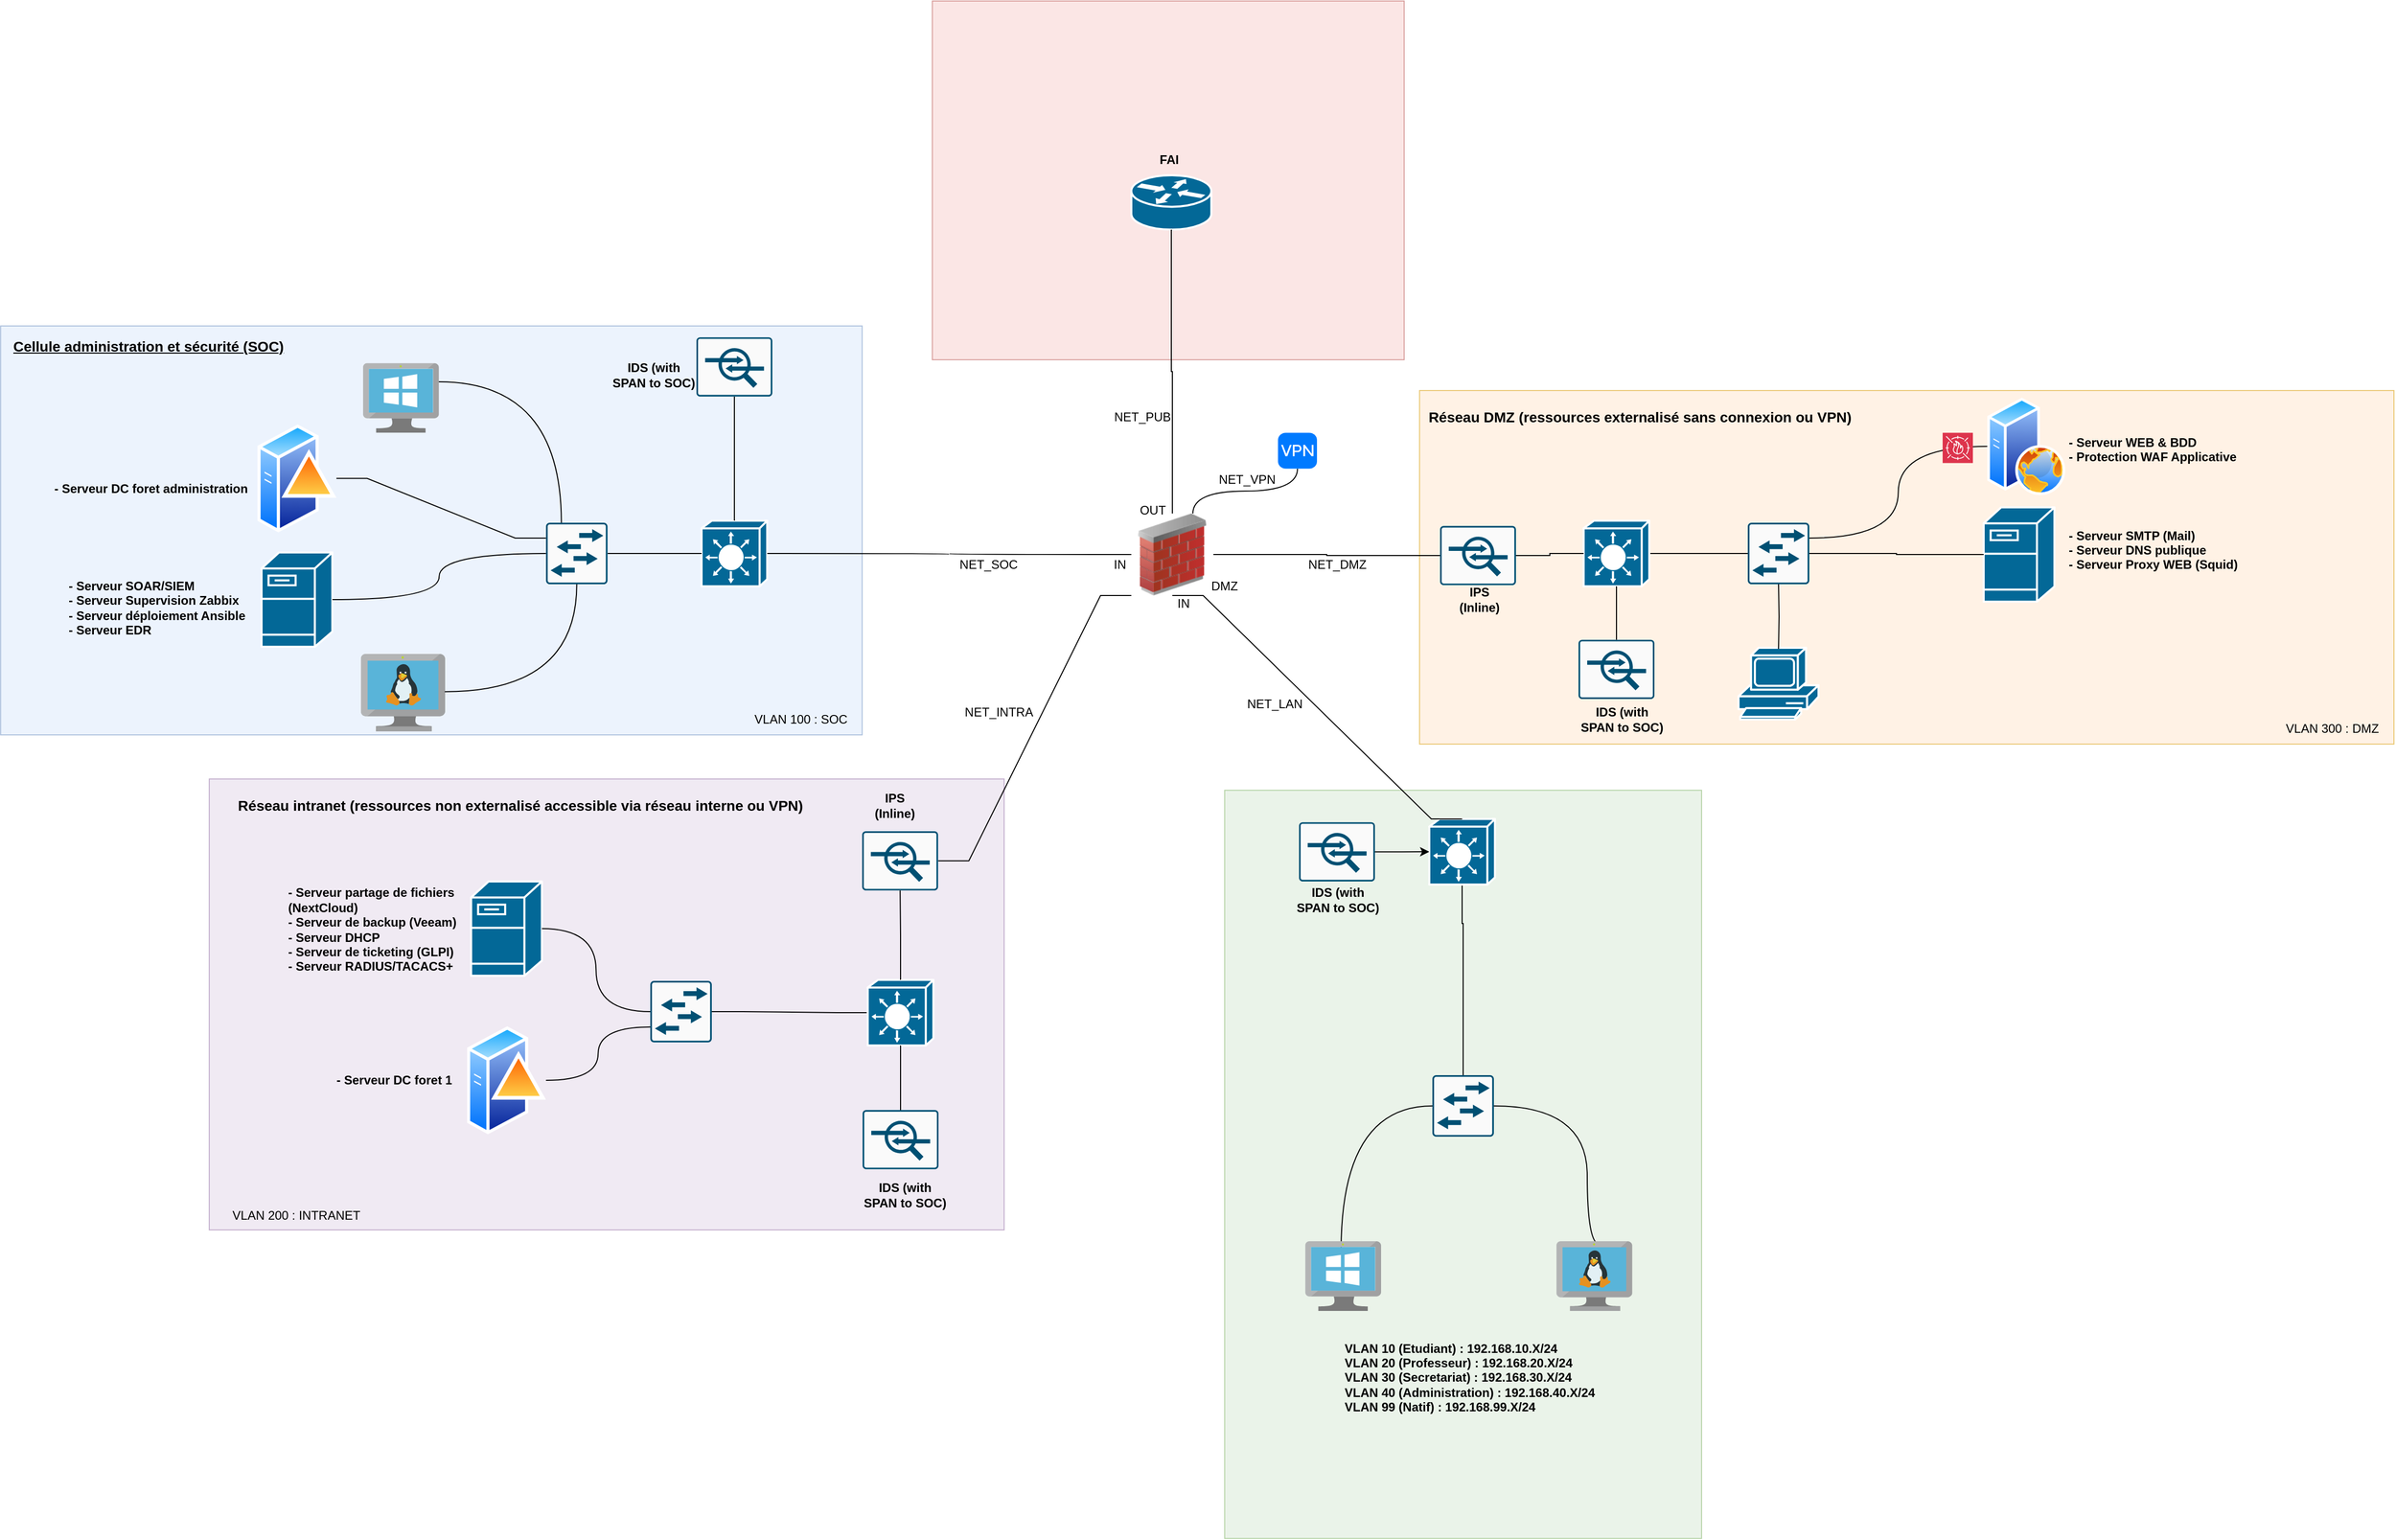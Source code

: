 <mxfile version="24.8.6">
  <diagram name="Page-1" id="c37626ed-c26b-45fb-9056-f9ebc6bb27b6">
    <mxGraphModel dx="3200" dy="1976" grid="1" gridSize="10" guides="1" tooltips="1" connect="1" arrows="1" fold="1" page="1" pageScale="1" pageWidth="1100" pageHeight="850" background="none" math="0" shadow="0">
      <root>
        <mxCell id="0" />
        <mxCell id="1" parent="0" />
        <mxCell id="hdRA8nDZ9_Qkd0nhe9Jf-36" value="" style="whiteSpace=wrap;html=1;fillColor=#e1d5e7;strokeColor=#9673a6;opacity=50;" vertex="1" parent="1">
          <mxGeometry x="-400" y="459" width="775" height="440" as="geometry" />
        </mxCell>
        <mxCell id="sgeaB0DVFmvgLcvJb8wv-47" value="" style="whiteSpace=wrap;html=1;fillColor=#dae8fc;strokeColor=#6c8ebf;opacity=50;" parent="1" vertex="1">
          <mxGeometry x="-603.41" y="16.99" width="840" height="399.01" as="geometry" />
        </mxCell>
        <mxCell id="sgeaB0DVFmvgLcvJb8wv-50" value="" style="whiteSpace=wrap;html=1;fillColor=#f8cecc;strokeColor=#b85450;opacity=50;" parent="1" vertex="1">
          <mxGeometry x="305" y="-300" width="460" height="350" as="geometry" />
        </mxCell>
        <mxCell id="sgeaB0DVFmvgLcvJb8wv-49" value="" style="whiteSpace=wrap;html=1;fillColor=#d5e8d4;strokeColor=#82b366;opacity=50;" parent="1" vertex="1">
          <mxGeometry x="590" y="470" width="465" height="730" as="geometry" />
        </mxCell>
        <mxCell id="sgeaB0DVFmvgLcvJb8wv-46" value="" style="whiteSpace=wrap;html=1;fillColor=#ffe6cc;strokeColor=#d79b00;opacity=50;" parent="1" vertex="1">
          <mxGeometry x="780" y="80" width="950" height="345" as="geometry" />
        </mxCell>
        <mxCell id="sgeaB0DVFmvgLcvJb8wv-2" value="" style="shape=mxgraph.cisco.servers.fileserver;sketch=0;html=1;pointerEvents=1;dashed=0;fillColor=#036897;strokeColor=#ffffff;strokeWidth=2;verticalLabelPosition=bottom;verticalAlign=top;align=center;outlineConnect=0;" parent="1" vertex="1">
          <mxGeometry x="1330" y="194" width="69" height="92" as="geometry" />
        </mxCell>
        <mxCell id="sgeaB0DVFmvgLcvJb8wv-79" style="edgeStyle=orthogonalEdgeStyle;rounded=0;orthogonalLoop=1;jettySize=auto;html=1;exitX=0.75;exitY=0;exitDx=0;exitDy=0;curved=1;endArrow=none;endFill=0;" parent="1" source="sgeaB0DVFmvgLcvJb8wv-5" target="sgeaB0DVFmvgLcvJb8wv-73" edge="1">
          <mxGeometry relative="1" as="geometry" />
        </mxCell>
        <mxCell id="sgeaB0DVFmvgLcvJb8wv-5" value="" style="image;html=1;image=img/lib/clip_art/networking/Firewall_02_128x128.png" parent="1" vertex="1">
          <mxGeometry x="499" y="200" width="80" height="80" as="geometry" />
        </mxCell>
        <mxCell id="sgeaB0DVFmvgLcvJb8wv-10" value="" style="shape=mxgraph.cisco.routers.router;sketch=0;html=1;pointerEvents=1;dashed=0;fillColor=#036897;strokeColor=#ffffff;strokeWidth=2;verticalLabelPosition=bottom;verticalAlign=top;align=center;outlineConnect=0;" parent="1" vertex="1">
          <mxGeometry x="499" y="-130" width="78" height="53" as="geometry" />
        </mxCell>
        <mxCell id="sgeaB0DVFmvgLcvJb8wv-35" style="edgeStyle=orthogonalEdgeStyle;rounded=0;orthogonalLoop=1;jettySize=auto;html=1;exitX=0.5;exitY=1;exitDx=0;exitDy=0;exitPerimeter=0;endArrow=none;endFill=0;entryX=0.5;entryY=0;entryDx=0;entryDy=0;entryPerimeter=0;" parent="1" source="sgeaB0DVFmvgLcvJb8wv-13" target="sgeaB0DVFmvgLcvJb8wv-42" edge="1">
          <mxGeometry relative="1" as="geometry">
            <mxPoint x="822.39" y="638.752" as="targetPoint" />
            <Array as="points">
              <mxPoint x="821.5" y="600" />
              <mxPoint x="822.5" y="600" />
              <mxPoint x="822.5" y="748" />
            </Array>
          </mxGeometry>
        </mxCell>
        <mxCell id="sgeaB0DVFmvgLcvJb8wv-13" value="" style="shape=mxgraph.cisco.switches.layer_3_switch;sketch=0;html=1;pointerEvents=1;dashed=0;fillColor=#036897;strokeColor=#ffffff;strokeWidth=2;verticalLabelPosition=bottom;verticalAlign=top;align=center;outlineConnect=0;" parent="1" vertex="1">
          <mxGeometry x="789.5" y="498" width="64" height="64" as="geometry" />
        </mxCell>
        <mxCell id="sgeaB0DVFmvgLcvJb8wv-29" style="edgeStyle=orthogonalEdgeStyle;rounded=0;orthogonalLoop=1;jettySize=auto;html=1;exitX=1;exitY=0.5;exitDx=0;exitDy=0;exitPerimeter=0;endArrow=none;endFill=0;entryX=0;entryY=0.5;entryDx=0;entryDy=0;entryPerimeter=0;" parent="1" source="sgeaB0DVFmvgLcvJb8wv-15" target="sgeaB0DVFmvgLcvJb8wv-44" edge="1">
          <mxGeometry relative="1" as="geometry">
            <mxPoint x="1044.0" y="239.005" as="sourcePoint" />
            <mxPoint x="1080" y="240" as="targetPoint" />
          </mxGeometry>
        </mxCell>
        <mxCell id="sgeaB0DVFmvgLcvJb8wv-15" value="" style="shape=mxgraph.cisco.switches.layer_3_switch;sketch=0;html=1;pointerEvents=1;dashed=0;fillColor=#036897;strokeColor=#ffffff;strokeWidth=2;verticalLabelPosition=bottom;verticalAlign=top;align=center;outlineConnect=0;" parent="1" vertex="1">
          <mxGeometry x="940" y="207" width="64" height="64" as="geometry" />
        </mxCell>
        <mxCell id="sgeaB0DVFmvgLcvJb8wv-16" value="" style="shape=mxgraph.cisco.switches.layer_3_switch;sketch=0;html=1;pointerEvents=1;dashed=0;fillColor=#036897;strokeColor=#ffffff;strokeWidth=2;verticalLabelPosition=bottom;verticalAlign=top;align=center;outlineConnect=0;" parent="1" vertex="1">
          <mxGeometry x="80" y="207" width="64" height="64" as="geometry" />
        </mxCell>
        <mxCell id="sgeaB0DVFmvgLcvJb8wv-28" style="edgeStyle=orthogonalEdgeStyle;rounded=0;orthogonalLoop=1;jettySize=auto;html=1;exitX=0;exitY=0.5;exitDx=0;exitDy=0;entryX=1;entryY=0.5;entryDx=0;entryDy=0;entryPerimeter=0;endArrow=none;endFill=0;curved=1;" parent="1" source="sgeaB0DVFmvgLcvJb8wv-5" target="sgeaB0DVFmvgLcvJb8wv-16" edge="1">
          <mxGeometry relative="1" as="geometry" />
        </mxCell>
        <mxCell id="sgeaB0DVFmvgLcvJb8wv-30" style="edgeStyle=orthogonalEdgeStyle;rounded=0;orthogonalLoop=1;jettySize=auto;html=1;exitX=1;exitY=0.25;exitDx=0;exitDy=0;exitPerimeter=0;entryX=0;entryY=0.5;entryDx=0;entryDy=0;curved=1;endArrow=none;endFill=0;" parent="1" source="sgeaB0DVFmvgLcvJb8wv-44" target="sgeaB0DVFmvgLcvJb8wv-84" edge="1">
          <mxGeometry relative="1" as="geometry">
            <mxPoint x="1181" y="215" as="sourcePoint" />
            <mxPoint x="1330" y="136" as="targetPoint" />
          </mxGeometry>
        </mxCell>
        <mxCell id="sgeaB0DVFmvgLcvJb8wv-31" style="edgeStyle=orthogonalEdgeStyle;rounded=0;orthogonalLoop=1;jettySize=auto;html=1;exitX=1;exitY=0.5;exitDx=0;exitDy=0;exitPerimeter=0;entryX=0;entryY=0.5;entryDx=0;entryDy=0;entryPerimeter=0;endArrow=none;endFill=0;" parent="1" source="sgeaB0DVFmvgLcvJb8wv-44" target="sgeaB0DVFmvgLcvJb8wv-2" edge="1">
          <mxGeometry relative="1" as="geometry">
            <mxPoint x="1178.98" y="240" as="sourcePoint" />
          </mxGeometry>
        </mxCell>
        <mxCell id="sgeaB0DVFmvgLcvJb8wv-34" style="edgeStyle=entityRelationEdgeStyle;rounded=0;orthogonalLoop=1;jettySize=auto;html=1;exitX=0.5;exitY=1;exitDx=0;exitDy=0;entryX=0.5;entryY=0;entryDx=0;entryDy=0;entryPerimeter=0;endArrow=none;endFill=0;" parent="1" source="sgeaB0DVFmvgLcvJb8wv-5" target="sgeaB0DVFmvgLcvJb8wv-13" edge="1">
          <mxGeometry relative="1" as="geometry" />
        </mxCell>
        <mxCell id="sgeaB0DVFmvgLcvJb8wv-36" style="edgeStyle=orthogonalEdgeStyle;rounded=0;orthogonalLoop=1;jettySize=auto;html=1;exitX=0;exitY=0.5;exitDx=0;exitDy=0;exitPerimeter=0;curved=1;endArrow=none;endFill=0;" parent="1" source="sgeaB0DVFmvgLcvJb8wv-42" edge="1">
          <mxGeometry relative="1" as="geometry">
            <mxPoint x="772" y="773" as="sourcePoint" />
            <mxPoint x="703.5" y="918" as="targetPoint" />
          </mxGeometry>
        </mxCell>
        <mxCell id="sgeaB0DVFmvgLcvJb8wv-38" style="edgeStyle=orthogonalEdgeStyle;rounded=0;orthogonalLoop=1;jettySize=auto;html=1;entryX=1;entryY=0.5;entryDx=0;entryDy=0;entryPerimeter=0;curved=1;endArrow=none;endFill=0;exitX=0.57;exitY=0.045;exitDx=0;exitDy=0;exitPerimeter=0;" parent="1" source="sgeaB0DVFmvgLcvJb8wv-71" target="sgeaB0DVFmvgLcvJb8wv-42" edge="1">
          <mxGeometry relative="1" as="geometry">
            <mxPoint x="933.5" y="908" as="sourcePoint" />
            <mxPoint x="870.98" y="773" as="targetPoint" />
            <Array as="points">
              <mxPoint x="943.5" y="913" />
              <mxPoint x="943.5" y="778" />
            </Array>
          </mxGeometry>
        </mxCell>
        <mxCell id="sgeaB0DVFmvgLcvJb8wv-42" value="" style="sketch=0;points=[[0.015,0.015,0],[0.985,0.015,0],[0.985,0.985,0],[0.015,0.985,0],[0.25,0,0],[0.5,0,0],[0.75,0,0],[1,0.25,0],[1,0.5,0],[1,0.75,0],[0.75,1,0],[0.5,1,0],[0.25,1,0],[0,0.75,0],[0,0.5,0],[0,0.25,0]];verticalLabelPosition=bottom;html=1;verticalAlign=top;aspect=fixed;align=center;pointerEvents=1;shape=mxgraph.cisco19.rect;prIcon=l2_switch;fillColor=#FAFAFA;strokeColor=#005073;" parent="1" vertex="1">
          <mxGeometry x="792.5" y="748" width="60" height="60" as="geometry" />
        </mxCell>
        <mxCell id="sgeaB0DVFmvgLcvJb8wv-44" value="" style="sketch=0;points=[[0.015,0.015,0],[0.985,0.015,0],[0.985,0.985,0],[0.015,0.985,0],[0.25,0,0],[0.5,0,0],[0.75,0,0],[1,0.25,0],[1,0.5,0],[1,0.75,0],[0.75,1,0],[0.5,1,0],[0.25,1,0],[0,0.75,0],[0,0.5,0],[0,0.25,0]];verticalLabelPosition=bottom;html=1;verticalAlign=top;aspect=fixed;align=center;pointerEvents=1;shape=mxgraph.cisco19.rect;prIcon=l2_switch;fillColor=#FAFAFA;strokeColor=#005073;" parent="1" vertex="1">
          <mxGeometry x="1100" y="209" width="60" height="60" as="geometry" />
        </mxCell>
        <mxCell id="sgeaB0DVFmvgLcvJb8wv-51" value="" style="shape=mxgraph.cisco.computers_and_peripherals.pc;sketch=0;html=1;pointerEvents=1;dashed=0;fillColor=#036897;strokeColor=#ffffff;strokeWidth=2;verticalLabelPosition=bottom;verticalAlign=top;align=center;outlineConnect=0;" parent="1" vertex="1">
          <mxGeometry x="1091" y="331" width="78" height="70" as="geometry" />
        </mxCell>
        <mxCell id="sgeaB0DVFmvgLcvJb8wv-53" style="edgeStyle=orthogonalEdgeStyle;rounded=0;orthogonalLoop=1;jettySize=auto;html=1;exitX=0.5;exitY=0;exitDx=0;exitDy=0;exitPerimeter=0;entryX=0.5;entryY=1;entryDx=0;entryDy=0;entryPerimeter=0;endArrow=none;endFill=0;" parent="1" target="sgeaB0DVFmvgLcvJb8wv-44" edge="1">
          <mxGeometry relative="1" as="geometry">
            <mxPoint x="1130.0" y="332" as="sourcePoint" />
          </mxGeometry>
        </mxCell>
        <mxCell id="sgeaB0DVFmvgLcvJb8wv-54" value="DMZ" style="text;strokeColor=none;align=center;fillColor=none;html=1;verticalAlign=middle;whiteSpace=wrap;rounded=0;" parent="1" vertex="1">
          <mxGeometry x="560" y="256" width="60" height="30" as="geometry" />
        </mxCell>
        <mxCell id="sgeaB0DVFmvgLcvJb8wv-57" value="IN" style="text;strokeColor=none;align=center;fillColor=none;html=1;verticalAlign=middle;whiteSpace=wrap;rounded=0;" parent="1" vertex="1">
          <mxGeometry x="520" y="273" width="60" height="30" as="geometry" />
        </mxCell>
        <mxCell id="sgeaB0DVFmvgLcvJb8wv-58" value="IN" style="text;strokeColor=none;align=center;fillColor=none;html=1;verticalAlign=middle;whiteSpace=wrap;rounded=0;" parent="1" vertex="1">
          <mxGeometry x="458" y="235" width="60" height="30" as="geometry" />
        </mxCell>
        <mxCell id="sgeaB0DVFmvgLcvJb8wv-59" value="OUT" style="text;strokeColor=none;align=center;fillColor=none;html=1;verticalAlign=middle;whiteSpace=wrap;rounded=0;" parent="1" vertex="1">
          <mxGeometry x="490" y="182" width="60" height="30" as="geometry" />
        </mxCell>
        <mxCell id="sgeaB0DVFmvgLcvJb8wv-61" value="&lt;p style=&quot;margin: 0px;&quot;&gt;&lt;b&gt;- Serveur SMTP (Mail)&lt;/b&gt;&lt;/p&gt;&lt;p style=&quot;margin: 0px;&quot;&gt;&lt;b&gt;- Serveur DNS publique&lt;br&gt;&lt;/b&gt;&lt;/p&gt;&lt;p style=&quot;margin: 0px;&quot;&gt;&lt;b&gt;- Serveur Proxy WEB (&lt;/b&gt;&lt;span style=&quot;background-color: initial;&quot;&gt;&lt;b&gt;Squid)&lt;/b&gt;&lt;/span&gt;&lt;/p&gt;&lt;b&gt;&lt;br&gt;&lt;/b&gt;&lt;p style=&quot;margin: 0px;&quot;&gt;&lt;br&gt;&lt;/p&gt;" style="text;strokeColor=none;align=left;fillColor=none;html=1;verticalAlign=middle;whiteSpace=wrap;rounded=0;" parent="1" vertex="1">
          <mxGeometry x="1410.5" y="208.38" width="230" height="83.25" as="geometry" />
        </mxCell>
        <mxCell id="sgeaB0DVFmvgLcvJb8wv-62" value="&lt;b&gt;VLAN 10 (Etudiant) : 192.168.10.X/24&lt;/b&gt;&lt;div&gt;&lt;b&gt;VLAN 20 (Professeur)&amp;nbsp;&lt;/b&gt;&lt;b style=&quot;background-color: initial;&quot;&gt;: 192.168.20.X/24&lt;/b&gt;&lt;/div&gt;&lt;div&gt;&lt;b&gt;VLAN 30 (Secretariat)&amp;nbsp;&lt;/b&gt;&lt;b style=&quot;background-color: initial;&quot;&gt;: 192.168.30.X/24&lt;/b&gt;&lt;/div&gt;&lt;div&gt;&lt;b&gt;VLAN 40 (Administration)&amp;nbsp;&lt;/b&gt;&lt;b style=&quot;background-color: initial;&quot;&gt;: 192.168.40.X/24&lt;/b&gt;&lt;/div&gt;&lt;div&gt;&lt;b&gt;VLAN 99 (Natif)&amp;nbsp;&lt;/b&gt;&lt;b style=&quot;background-color: initial;&quot;&gt;: 192.168.99.X/24&lt;/b&gt;&lt;/div&gt;" style="text;strokeColor=none;align=left;fillColor=none;html=1;verticalAlign=middle;whiteSpace=wrap;rounded=0;" parent="1" vertex="1">
          <mxGeometry x="704.5" y="998" width="260" height="90" as="geometry" />
        </mxCell>
        <mxCell id="sgeaB0DVFmvgLcvJb8wv-66" value="&lt;div style=&quot;font-size: 14px;&quot;&gt;Cellule administration et sécurité (SOC)&lt;br style=&quot;font-size: 14px;&quot;&gt;&lt;/div&gt;&lt;div style=&quot;font-size: 14px;&quot;&gt;&lt;br style=&quot;font-size: 14px;&quot;&gt;&lt;/div&gt;" style="text;strokeColor=none;align=left;fillColor=none;html=1;verticalAlign=middle;whiteSpace=wrap;rounded=0;fontStyle=5;fontSize=14;" parent="1" vertex="1">
          <mxGeometry x="-593" width="283" height="90" as="geometry" />
        </mxCell>
        <mxCell id="sgeaB0DVFmvgLcvJb8wv-69" value="" style="image;sketch=0;aspect=fixed;html=1;points=[];align=center;fontSize=12;image=img/lib/mscae/VirtualMachineWindows.svg;" parent="1" vertex="1">
          <mxGeometry x="668.59" y="910" width="73.91" height="68" as="geometry" />
        </mxCell>
        <mxCell id="sgeaB0DVFmvgLcvJb8wv-71" value="" style="image;sketch=0;aspect=fixed;html=1;points=[];align=center;fontSize=12;image=img/lib/mscae/VM_Linux.svg;" parent="1" vertex="1">
          <mxGeometry x="913.5" y="910" width="73.91" height="68" as="geometry" />
        </mxCell>
        <mxCell id="sgeaB0DVFmvgLcvJb8wv-73" value="" style="html=1;strokeWidth=1;shadow=0;dashed=0;shape=mxgraph.ios7.misc.vpn;fillColor=#007AFF;strokeColor=none;buttonText=;strokeColor2=#222222;fontColor=#222222;fontSize=8;verticalLabelPosition=bottom;verticalAlign=top;align=center;sketch=0;" parent="1" vertex="1">
          <mxGeometry x="642" y="121.25" width="38" height="35" as="geometry" />
        </mxCell>
        <mxCell id="sgeaB0DVFmvgLcvJb8wv-75" value="" style="sketch=0;points=[[0.015,0.015,0],[0.985,0.015,0],[0.985,0.985,0],[0.015,0.985,0],[0.25,0,0],[0.5,0,0],[0.75,0,0],[1,0.25,0],[1,0.5,0],[1,0.75,0],[0.75,1,0],[0.5,1,0],[0.25,1,0],[0,0.75,0],[0,0.5,0],[0,0.25,0]];verticalLabelPosition=bottom;html=1;verticalAlign=top;aspect=fixed;align=center;pointerEvents=1;shape=mxgraph.cisco19.rect;prIcon=ips_ids;fillColor=#FAFAFA;strokeColor=#005073;" parent="1" vertex="1">
          <mxGeometry x="662.5" y="501.19" width="74" height="57.81" as="geometry" />
        </mxCell>
        <mxCell id="sgeaB0DVFmvgLcvJb8wv-78" value="IDS (with SPAN to SOC)" style="text;strokeColor=none;align=center;fillColor=none;html=1;verticalAlign=middle;whiteSpace=wrap;rounded=0;fontStyle=1" parent="1" vertex="1">
          <mxGeometry x="658.5" y="562" width="83" height="30" as="geometry" />
        </mxCell>
        <mxCell id="sgeaB0DVFmvgLcvJb8wv-82" value="IPS (Inline)" style="text;strokeColor=none;align=center;fillColor=none;html=1;verticalAlign=middle;whiteSpace=wrap;rounded=0;fontStyle=1" parent="1" vertex="1">
          <mxGeometry x="807" y="269" width="63" height="30" as="geometry" />
        </mxCell>
        <mxCell id="sgeaB0DVFmvgLcvJb8wv-83" value="&lt;p style=&quot;margin: 0px;&quot;&gt;&lt;b style=&quot;background-color: initial;&quot;&gt;- Serveur WEB &amp;amp; &lt;/b&gt;&lt;b&gt;BDD&lt;/b&gt;&lt;/p&gt;&lt;p style=&quot;margin: 0px;&quot;&gt;&lt;b style=&quot;background-color: initial;&quot;&gt;- Protection WAF Applicative&lt;/b&gt;&lt;/p&gt;&lt;b&gt;&lt;br&gt;&lt;/b&gt;&lt;p style=&quot;margin: 0px;&quot;&gt;&lt;br&gt;&lt;/p&gt;" style="text;strokeColor=none;align=left;fillColor=none;html=1;verticalAlign=middle;whiteSpace=wrap;rounded=0;" parent="1" vertex="1">
          <mxGeometry x="1410.5" y="121.25" width="230" height="60.75" as="geometry" />
        </mxCell>
        <mxCell id="sgeaB0DVFmvgLcvJb8wv-84" value="" style="image;aspect=fixed;perimeter=ellipsePerimeter;html=1;align=center;shadow=0;dashed=0;spacingTop=3;image=img/lib/active_directory/web_server.svg;" parent="1" vertex="1">
          <mxGeometry x="1333.5" y="87" width="76" height="95" as="geometry" />
        </mxCell>
        <mxCell id="sgeaB0DVFmvgLcvJb8wv-74" value="" style="sketch=0;points=[[0,0,0],[0.25,0,0],[0.5,0,0],[0.75,0,0],[1,0,0],[0,1,0],[0.25,1,0],[0.5,1,0],[0.75,1,0],[1,1,0],[0,0.25,0],[0,0.5,0],[0,0.75,0],[1,0.25,0],[1,0.5,0],[1,0.75,0]];outlineConnect=0;fontColor=#232F3E;fillColor=#DD344C;strokeColor=#ffffff;dashed=0;verticalLabelPosition=bottom;verticalAlign=top;align=center;html=1;fontSize=12;fontStyle=0;aspect=fixed;shape=mxgraph.aws4.resourceIcon;resIcon=mxgraph.aws4.waf;" parent="1" vertex="1">
          <mxGeometry x="1290" y="121.25" width="29.5" height="29.5" as="geometry" />
        </mxCell>
        <mxCell id="sgeaB0DVFmvgLcvJb8wv-85" value="" style="sketch=0;points=[[0.015,0.015,0],[0.985,0.015,0],[0.985,0.985,0],[0.015,0.985,0],[0.25,0,0],[0.5,0,0],[0.75,0,0],[1,0.25,0],[1,0.5,0],[1,0.75,0],[0.75,1,0],[0.5,1,0],[0.25,1,0],[0,0.75,0],[0,0.5,0],[0,0.25,0]];verticalLabelPosition=bottom;html=1;verticalAlign=top;aspect=fixed;align=center;pointerEvents=1;shape=mxgraph.cisco19.rect;prIcon=ips_ids;fillColor=#FAFAFA;strokeColor=#005073;" parent="1" vertex="1">
          <mxGeometry x="800" y="212.1" width="74" height="57.81" as="geometry" />
        </mxCell>
        <mxCell id="sgeaB0DVFmvgLcvJb8wv-86" style="edgeStyle=orthogonalEdgeStyle;rounded=0;orthogonalLoop=1;jettySize=auto;html=1;exitX=1;exitY=0.5;exitDx=0;exitDy=0;entryX=0;entryY=0.5;entryDx=0;entryDy=0;entryPerimeter=0;endArrow=none;endFill=0;" parent="1" source="sgeaB0DVFmvgLcvJb8wv-5" target="sgeaB0DVFmvgLcvJb8wv-85" edge="1">
          <mxGeometry relative="1" as="geometry" />
        </mxCell>
        <mxCell id="sgeaB0DVFmvgLcvJb8wv-87" style="edgeStyle=orthogonalEdgeStyle;rounded=0;orthogonalLoop=1;jettySize=auto;html=1;exitX=1;exitY=0.5;exitDx=0;exitDy=0;exitPerimeter=0;entryX=0;entryY=0.5;entryDx=0;entryDy=0;entryPerimeter=0;endArrow=none;endFill=0;" parent="1" source="sgeaB0DVFmvgLcvJb8wv-85" target="sgeaB0DVFmvgLcvJb8wv-15" edge="1">
          <mxGeometry relative="1" as="geometry" />
        </mxCell>
        <mxCell id="sgeaB0DVFmvgLcvJb8wv-88" style="edgeStyle=orthogonalEdgeStyle;rounded=0;orthogonalLoop=1;jettySize=auto;html=1;exitX=1;exitY=0.5;exitDx=0;exitDy=0;exitPerimeter=0;entryX=0;entryY=0.5;entryDx=0;entryDy=0;entryPerimeter=0;" parent="1" source="sgeaB0DVFmvgLcvJb8wv-75" target="sgeaB0DVFmvgLcvJb8wv-13" edge="1">
          <mxGeometry relative="1" as="geometry" />
        </mxCell>
        <mxCell id="hdRA8nDZ9_Qkd0nhe9Jf-6" style="edgeStyle=orthogonalEdgeStyle;rounded=0;orthogonalLoop=1;jettySize=auto;html=1;exitX=0.5;exitY=1;exitDx=0;exitDy=0;exitPerimeter=0;curved=1;endArrow=none;endFill=0;" edge="1" parent="1" source="sgeaB0DVFmvgLcvJb8wv-89" target="sgeaB0DVFmvgLcvJb8wv-16">
          <mxGeometry relative="1" as="geometry" />
        </mxCell>
        <mxCell id="sgeaB0DVFmvgLcvJb8wv-89" value="" style="sketch=0;points=[[0.015,0.015,0],[0.985,0.015,0],[0.985,0.985,0],[0.015,0.985,0],[0.25,0,0],[0.5,0,0],[0.75,0,0],[1,0.25,0],[1,0.5,0],[1,0.75,0],[0.75,1,0],[0.5,1,0],[0.25,1,0],[0,0.75,0],[0,0.5,0],[0,0.25,0]];verticalLabelPosition=bottom;html=1;verticalAlign=top;aspect=fixed;align=center;pointerEvents=1;shape=mxgraph.cisco19.rect;prIcon=ips_ids;fillColor=#FAFAFA;strokeColor=#005073;" parent="1" vertex="1">
          <mxGeometry x="75" y="28.09" width="74" height="57.81" as="geometry" />
        </mxCell>
        <mxCell id="sgeaB0DVFmvgLcvJb8wv-90" value="IDS (with SPAN to SOC)" style="text;strokeColor=none;align=center;fillColor=none;html=1;verticalAlign=middle;whiteSpace=wrap;rounded=0;fontStyle=1" parent="1" vertex="1">
          <mxGeometry x="-8" y="50" width="83" height="30" as="geometry" />
        </mxCell>
        <mxCell id="sgeaB0DVFmvgLcvJb8wv-95" value="" style="edgeStyle=orthogonalEdgeStyle;rounded=0;orthogonalLoop=1;jettySize=auto;html=1;exitX=0.5;exitY=0;exitDx=0;exitDy=0;entryX=0.5;entryY=1;entryDx=0;entryDy=0;entryPerimeter=0;endArrow=none;endFill=0;" parent="1" source="sgeaB0DVFmvgLcvJb8wv-5" target="sgeaB0DVFmvgLcvJb8wv-10" edge="1">
          <mxGeometry relative="1" as="geometry">
            <mxPoint x="539" y="200" as="sourcePoint" />
            <mxPoint x="539.0" y="121.25" as="targetPoint" />
          </mxGeometry>
        </mxCell>
        <mxCell id="sgeaB0DVFmvgLcvJb8wv-98" value="FAI" style="text;strokeColor=none;align=center;fillColor=none;html=1;verticalAlign=middle;whiteSpace=wrap;rounded=0;fontStyle=1" parent="1" vertex="1">
          <mxGeometry x="506" y="-160" width="60" height="30" as="geometry" />
        </mxCell>
        <mxCell id="sgeaB0DVFmvgLcvJb8wv-99" value="" style="sketch=0;points=[[0.015,0.015,0],[0.985,0.015,0],[0.985,0.985,0],[0.015,0.985,0],[0.25,0,0],[0.5,0,0],[0.75,0,0],[1,0.25,0],[1,0.5,0],[1,0.75,0],[0.75,1,0],[0.5,1,0],[0.25,1,0],[0,0.75,0],[0,0.5,0],[0,0.25,0]];verticalLabelPosition=bottom;html=1;verticalAlign=top;aspect=fixed;align=center;pointerEvents=1;shape=mxgraph.cisco19.rect;prIcon=ips_ids;fillColor=#FAFAFA;strokeColor=#005073;" parent="1" vertex="1">
          <mxGeometry x="935" y="323.19" width="74" height="57.81" as="geometry" />
        </mxCell>
        <mxCell id="sgeaB0DVFmvgLcvJb8wv-100" value="IDS (with SPAN to SOC)" style="text;strokeColor=none;align=center;fillColor=none;html=1;verticalAlign=middle;whiteSpace=wrap;rounded=0;fontStyle=1" parent="1" vertex="1">
          <mxGeometry x="935.5" y="386" width="83" height="30" as="geometry" />
        </mxCell>
        <mxCell id="sgeaB0DVFmvgLcvJb8wv-101" style="edgeStyle=orthogonalEdgeStyle;rounded=0;orthogonalLoop=1;jettySize=auto;html=1;exitX=0.5;exitY=0;exitDx=0;exitDy=0;exitPerimeter=0;entryX=0.5;entryY=1;entryDx=0;entryDy=0;entryPerimeter=0;endArrow=none;endFill=0;" parent="1" source="sgeaB0DVFmvgLcvJb8wv-99" target="sgeaB0DVFmvgLcvJb8wv-15" edge="1">
          <mxGeometry relative="1" as="geometry" />
        </mxCell>
        <mxCell id="sgeaB0DVFmvgLcvJb8wv-103" value="" style="image;sketch=0;aspect=fixed;html=1;points=[];align=center;fontSize=12;image=img/lib/mscae/VM_Linux.svg;" parent="1" vertex="1">
          <mxGeometry x="-252.18" y="337.01" width="82.18" height="75.61" as="geometry" />
        </mxCell>
        <mxCell id="sgeaB0DVFmvgLcvJb8wv-105" value="" style="image;sketch=0;aspect=fixed;html=1;points=[];align=center;fontSize=12;image=img/lib/mscae/VirtualMachineWindows.svg;" parent="1" vertex="1">
          <mxGeometry x="-250.0" y="53.25" width="73.91" height="68" as="geometry" />
        </mxCell>
        <mxCell id="sgeaB0DVFmvgLcvJb8wv-106" value="NET_PUB" style="text;strokeColor=none;align=center;fillColor=none;html=1;verticalAlign=middle;whiteSpace=wrap;rounded=0;" parent="1" vertex="1">
          <mxGeometry x="480" y="91.25" width="60" height="30" as="geometry" />
        </mxCell>
        <mxCell id="sgeaB0DVFmvgLcvJb8wv-107" value="NET_VPN" style="text;strokeColor=none;align=center;fillColor=none;html=1;verticalAlign=middle;whiteSpace=wrap;rounded=0;" parent="1" vertex="1">
          <mxGeometry x="582" y="152" width="60" height="30" as="geometry" />
        </mxCell>
        <mxCell id="sgeaB0DVFmvgLcvJb8wv-108" value="NET_DMZ" style="text;strokeColor=none;align=center;fillColor=none;html=1;verticalAlign=middle;whiteSpace=wrap;rounded=0;" parent="1" vertex="1">
          <mxGeometry x="670" y="235" width="60" height="30" as="geometry" />
        </mxCell>
        <mxCell id="sgeaB0DVFmvgLcvJb8wv-109" value="NET_SOC" style="text;strokeColor=none;align=center;fillColor=none;html=1;verticalAlign=middle;whiteSpace=wrap;rounded=0;" parent="1" vertex="1">
          <mxGeometry x="330" y="235" width="60" height="30" as="geometry" />
        </mxCell>
        <mxCell id="sgeaB0DVFmvgLcvJb8wv-110" value="NET_LAN" style="text;strokeColor=none;align=center;fillColor=none;html=1;verticalAlign=middle;whiteSpace=wrap;rounded=0;" parent="1" vertex="1">
          <mxGeometry x="608.59" y="371" width="60" height="30" as="geometry" />
        </mxCell>
        <mxCell id="hdRA8nDZ9_Qkd0nhe9Jf-17" style="edgeStyle=orthogonalEdgeStyle;rounded=0;orthogonalLoop=1;jettySize=auto;html=1;exitX=1;exitY=0.5;exitDx=0;exitDy=0;exitPerimeter=0;curved=1;endArrow=none;endFill=0;" edge="1" parent="1" source="hdRA8nDZ9_Qkd0nhe9Jf-12" target="sgeaB0DVFmvgLcvJb8wv-16">
          <mxGeometry relative="1" as="geometry">
            <mxPoint x="60" y="245.5" as="targetPoint" />
          </mxGeometry>
        </mxCell>
        <mxCell id="hdRA8nDZ9_Qkd0nhe9Jf-12" value="" style="sketch=0;points=[[0.015,0.015,0],[0.985,0.015,0],[0.985,0.985,0],[0.015,0.985,0],[0.25,0,0],[0.5,0,0],[0.75,0,0],[1,0.25,0],[1,0.5,0],[1,0.75,0],[0.75,1,0],[0.5,1,0],[0.25,1,0],[0,0.75,0],[0,0.5,0],[0,0.25,0]];verticalLabelPosition=bottom;html=1;verticalAlign=top;aspect=fixed;align=center;pointerEvents=1;shape=mxgraph.cisco19.rect;prIcon=l2_switch;fillColor=#FAFAFA;strokeColor=#005073;" vertex="1" parent="1">
          <mxGeometry x="-71.68" y="209.01" width="60" height="60" as="geometry" />
        </mxCell>
        <mxCell id="hdRA8nDZ9_Qkd0nhe9Jf-13" value="" style="shape=mxgraph.cisco.servers.fileserver;sketch=0;html=1;pointerEvents=1;dashed=0;fillColor=#036897;strokeColor=#ffffff;strokeWidth=2;verticalLabelPosition=bottom;verticalAlign=top;align=center;outlineConnect=0;" vertex="1" parent="1">
          <mxGeometry x="-349" y="238" width="69" height="92" as="geometry" />
        </mxCell>
        <mxCell id="hdRA8nDZ9_Qkd0nhe9Jf-14" style="edgeStyle=orthogonalEdgeStyle;rounded=0;orthogonalLoop=1;jettySize=auto;html=1;exitX=0;exitY=0.5;exitDx=0;exitDy=0;exitPerimeter=0;entryX=1;entryY=0.5;entryDx=0;entryDy=0;entryPerimeter=0;curved=1;endArrow=none;endFill=0;" edge="1" parent="1" source="hdRA8nDZ9_Qkd0nhe9Jf-12" target="hdRA8nDZ9_Qkd0nhe9Jf-13">
          <mxGeometry relative="1" as="geometry" />
        </mxCell>
        <mxCell id="hdRA8nDZ9_Qkd0nhe9Jf-18" style="edgeStyle=entityRelationEdgeStyle;rounded=0;orthogonalLoop=1;jettySize=auto;html=1;exitX=1;exitY=0.5;exitDx=0;exitDy=0;exitPerimeter=0;entryX=0;entryY=1;entryDx=0;entryDy=0;endArrow=none;endFill=0;" edge="1" parent="1" source="hdRA8nDZ9_Qkd0nhe9Jf-25" target="sgeaB0DVFmvgLcvJb8wv-5">
          <mxGeometry relative="1" as="geometry" />
        </mxCell>
        <mxCell id="hdRA8nDZ9_Qkd0nhe9Jf-19" value="NET_INTRA" style="text;strokeColor=none;align=center;fillColor=none;html=1;verticalAlign=middle;whiteSpace=wrap;rounded=0;" vertex="1" parent="1">
          <mxGeometry x="340" y="379.01" width="60" height="30" as="geometry" />
        </mxCell>
        <mxCell id="hdRA8nDZ9_Qkd0nhe9Jf-24" value="IPS (Inline)" style="text;strokeColor=none;align=center;fillColor=none;html=1;verticalAlign=middle;whiteSpace=wrap;rounded=0;fontStyle=1" vertex="1" parent="1">
          <mxGeometry x="236.59" y="459.0" width="63" height="51" as="geometry" />
        </mxCell>
        <mxCell id="hdRA8nDZ9_Qkd0nhe9Jf-25" value="" style="sketch=0;points=[[0.015,0.015,0],[0.985,0.015,0],[0.985,0.985,0],[0.015,0.985,0],[0.25,0,0],[0.5,0,0],[0.75,0,0],[1,0.25,0],[1,0.5,0],[1,0.75,0],[0.75,1,0],[0.5,1,0],[0.25,1,0],[0,0.75,0],[0,0.5,0],[0,0.25,0]];verticalLabelPosition=bottom;html=1;verticalAlign=top;aspect=fixed;align=center;pointerEvents=1;shape=mxgraph.cisco19.rect;prIcon=ips_ids;fillColor=#FAFAFA;strokeColor=#005073;" vertex="1" parent="1">
          <mxGeometry x="236.59" y="510" width="74" height="57.81" as="geometry" />
        </mxCell>
        <mxCell id="hdRA8nDZ9_Qkd0nhe9Jf-27" style="edgeStyle=entityRelationEdgeStyle;rounded=0;orthogonalLoop=1;jettySize=auto;html=1;exitX=1;exitY=0.5;exitDx=0;exitDy=0;exitPerimeter=0;endArrow=none;endFill=0;" edge="1" parent="1" source="hdRA8nDZ9_Qkd0nhe9Jf-28" target="hdRA8nDZ9_Qkd0nhe9Jf-31">
          <mxGeometry relative="1" as="geometry" />
        </mxCell>
        <mxCell id="hdRA8nDZ9_Qkd0nhe9Jf-28" value="" style="sketch=0;points=[[0.015,0.015,0],[0.985,0.015,0],[0.985,0.985,0],[0.015,0.985,0],[0.25,0,0],[0.5,0,0],[0.75,0,0],[1,0.25,0],[1,0.5,0],[1,0.75,0],[0.75,1,0],[0.5,1,0],[0.25,1,0],[0,0.75,0],[0,0.5,0],[0,0.25,0]];verticalLabelPosition=bottom;html=1;verticalAlign=top;aspect=fixed;align=center;pointerEvents=1;shape=mxgraph.cisco19.rect;prIcon=l2_switch;fillColor=#FAFAFA;strokeColor=#005073;" vertex="1" parent="1">
          <mxGeometry x="30" y="656.0" width="60" height="60" as="geometry" />
        </mxCell>
        <mxCell id="hdRA8nDZ9_Qkd0nhe9Jf-29" value="" style="shape=mxgraph.cisco.servers.fileserver;sketch=0;html=1;pointerEvents=1;dashed=0;fillColor=#036897;strokeColor=#ffffff;strokeWidth=2;verticalLabelPosition=bottom;verticalAlign=top;align=center;outlineConnect=0;" vertex="1" parent="1">
          <mxGeometry x="-144.68" y="559.0" width="69" height="92" as="geometry" />
        </mxCell>
        <mxCell id="hdRA8nDZ9_Qkd0nhe9Jf-30" style="edgeStyle=orthogonalEdgeStyle;rounded=0;orthogonalLoop=1;jettySize=auto;html=1;exitX=0;exitY=0.5;exitDx=0;exitDy=0;exitPerimeter=0;entryX=1;entryY=0.5;entryDx=0;entryDy=0;entryPerimeter=0;curved=1;endArrow=none;endFill=0;" edge="1" parent="1" source="hdRA8nDZ9_Qkd0nhe9Jf-28" target="hdRA8nDZ9_Qkd0nhe9Jf-29">
          <mxGeometry relative="1" as="geometry" />
        </mxCell>
        <mxCell id="hdRA8nDZ9_Qkd0nhe9Jf-31" value="" style="shape=mxgraph.cisco.switches.layer_3_switch;sketch=0;html=1;pointerEvents=1;dashed=0;fillColor=#036897;strokeColor=#ffffff;strokeWidth=2;verticalLabelPosition=bottom;verticalAlign=top;align=center;outlineConnect=0;" vertex="1" parent="1">
          <mxGeometry x="242" y="655.0" width="64" height="64" as="geometry" />
        </mxCell>
        <mxCell id="hdRA8nDZ9_Qkd0nhe9Jf-32" value="" style="sketch=0;points=[[0.015,0.015,0],[0.985,0.015,0],[0.985,0.985,0],[0.015,0.985,0],[0.25,0,0],[0.5,0,0],[0.75,0,0],[1,0.25,0],[1,0.5,0],[1,0.75,0],[0.75,1,0],[0.5,1,0],[0.25,1,0],[0,0.75,0],[0,0.5,0],[0,0.25,0]];verticalLabelPosition=bottom;html=1;verticalAlign=top;aspect=fixed;align=center;pointerEvents=1;shape=mxgraph.cisco19.rect;prIcon=ips_ids;fillColor=#FAFAFA;strokeColor=#005073;" vertex="1" parent="1">
          <mxGeometry x="237" y="782.0" width="74" height="57.81" as="geometry" />
        </mxCell>
        <mxCell id="hdRA8nDZ9_Qkd0nhe9Jf-33" value="IDS (with SPAN to SOC)" style="text;strokeColor=none;align=center;fillColor=none;html=1;verticalAlign=middle;whiteSpace=wrap;rounded=0;fontStyle=1" vertex="1" parent="1">
          <mxGeometry x="237" y="850.0" width="83" height="30" as="geometry" />
        </mxCell>
        <mxCell id="hdRA8nDZ9_Qkd0nhe9Jf-34" style="edgeStyle=orthogonalEdgeStyle;rounded=0;orthogonalLoop=1;jettySize=auto;html=1;exitX=0.5;exitY=1;exitDx=0;exitDy=0;exitPerimeter=0;entryX=0.5;entryY=0;entryDx=0;entryDy=0;entryPerimeter=0;endArrow=none;endFill=0;" edge="1" parent="1" source="hdRA8nDZ9_Qkd0nhe9Jf-31" target="hdRA8nDZ9_Qkd0nhe9Jf-32">
          <mxGeometry relative="1" as="geometry" />
        </mxCell>
        <mxCell id="hdRA8nDZ9_Qkd0nhe9Jf-35" style="edgeStyle=orthogonalEdgeStyle;rounded=0;orthogonalLoop=1;jettySize=auto;html=1;exitX=0.5;exitY=0;exitDx=0;exitDy=0;exitPerimeter=0;entryX=0.5;entryY=1;entryDx=0;entryDy=0;entryPerimeter=0;endArrow=none;endFill=0;" edge="1" parent="1" source="hdRA8nDZ9_Qkd0nhe9Jf-31" target="hdRA8nDZ9_Qkd0nhe9Jf-25">
          <mxGeometry relative="1" as="geometry" />
        </mxCell>
        <mxCell id="hdRA8nDZ9_Qkd0nhe9Jf-38" value="" style="image;aspect=fixed;perimeter=ellipsePerimeter;html=1;align=center;shadow=0;dashed=0;spacingTop=3;image=img/lib/active_directory/domain_controller.svg;" vertex="1" parent="1">
          <mxGeometry x="-353.0" y="110.75" width="77" height="110" as="geometry" />
        </mxCell>
        <mxCell id="hdRA8nDZ9_Qkd0nhe9Jf-39" style="edgeStyle=orthogonalEdgeStyle;rounded=0;orthogonalLoop=1;jettySize=auto;html=1;exitX=0.5;exitY=1;exitDx=0;exitDy=0;exitPerimeter=0;entryX=0.996;entryY=0.488;entryDx=0;entryDy=0;entryPerimeter=0;curved=1;endArrow=none;endFill=0;" edge="1" parent="1" source="hdRA8nDZ9_Qkd0nhe9Jf-12" target="sgeaB0DVFmvgLcvJb8wv-103">
          <mxGeometry relative="1" as="geometry" />
        </mxCell>
        <mxCell id="hdRA8nDZ9_Qkd0nhe9Jf-40" style="edgeStyle=entityRelationEdgeStyle;rounded=0;orthogonalLoop=1;jettySize=auto;html=1;exitX=1;exitY=0.5;exitDx=0;exitDy=0;entryX=0;entryY=0.25;entryDx=0;entryDy=0;entryPerimeter=0;endArrow=none;endFill=0;" edge="1" parent="1" source="hdRA8nDZ9_Qkd0nhe9Jf-38" target="hdRA8nDZ9_Qkd0nhe9Jf-12">
          <mxGeometry relative="1" as="geometry" />
        </mxCell>
        <mxCell id="hdRA8nDZ9_Qkd0nhe9Jf-41" style="edgeStyle=orthogonalEdgeStyle;rounded=0;orthogonalLoop=1;jettySize=auto;html=1;exitX=0.25;exitY=0;exitDx=0;exitDy=0;exitPerimeter=0;entryX=0.999;entryY=0.269;entryDx=0;entryDy=0;entryPerimeter=0;endArrow=none;endFill=0;curved=1;" edge="1" parent="1" source="hdRA8nDZ9_Qkd0nhe9Jf-12" target="sgeaB0DVFmvgLcvJb8wv-105">
          <mxGeometry relative="1" as="geometry" />
        </mxCell>
        <mxCell id="hdRA8nDZ9_Qkd0nhe9Jf-42" value="&lt;div&gt;- Serveur SOAR/SIEM&lt;/div&gt;&lt;div&gt;- Serveur Supervision Zabbix&lt;/div&gt;&lt;div&gt;- Serveur déploiement Ansible&lt;/div&gt;&lt;div&gt;- Serveur EDR&lt;/div&gt;" style="text;strokeColor=none;align=left;fillColor=none;html=1;verticalAlign=middle;whiteSpace=wrap;rounded=0;fontStyle=1" vertex="1" parent="1">
          <mxGeometry x="-539" y="247.01" width="190" height="90" as="geometry" />
        </mxCell>
        <mxCell id="hdRA8nDZ9_Qkd0nhe9Jf-43" value="- Serveur DC foret administration" style="text;strokeColor=none;align=left;fillColor=none;html=1;verticalAlign=middle;whiteSpace=wrap;rounded=0;fontStyle=1" vertex="1" parent="1">
          <mxGeometry x="-553.5" y="130.75" width="219" height="90" as="geometry" />
        </mxCell>
        <mxCell id="hdRA8nDZ9_Qkd0nhe9Jf-44" value="&lt;div&gt;- Serveur partage de fichiers (NextCloud)&lt;/div&gt;&lt;div&gt;&lt;p style=&quot;margin: 0px;&quot;&gt;&lt;b&gt;- Serveur de backup (Veeam)&lt;/b&gt;&lt;/p&gt;&lt;p style=&quot;margin: 0px;&quot;&gt;&lt;b&gt;- Serveur DHCP&lt;/b&gt;&lt;/p&gt;&lt;p style=&quot;margin: 0px;&quot;&gt;&lt;b&gt;- Serveur de ticketing (GLPI)&lt;/b&gt;&lt;/p&gt;&lt;p style=&quot;text-align: left; margin: 0px;&quot;&gt;&lt;b&gt;- Serveur RADIUS/TACACS+&lt;/b&gt;&lt;/p&gt;&lt;p style=&quot;margin: 0px;&quot;&gt;&lt;/p&gt;&lt;/div&gt;" style="text;strokeColor=none;align=left;fillColor=none;html=1;verticalAlign=middle;whiteSpace=wrap;rounded=0;fontStyle=1" vertex="1" parent="1">
          <mxGeometry x="-325.27" y="561" width="219" height="90" as="geometry" />
        </mxCell>
        <mxCell id="hdRA8nDZ9_Qkd0nhe9Jf-45" value="Réseau intranet (ressources non externalisé accessible via réseau interne ou VPN)" style="text;strokeColor=none;align=center;fillColor=none;html=1;verticalAlign=middle;whiteSpace=wrap;rounded=0;fontStyle=1;fontSize=14;" vertex="1" parent="1">
          <mxGeometry x="-394.5" y="460" width="594.5" height="50" as="geometry" />
        </mxCell>
        <mxCell id="hdRA8nDZ9_Qkd0nhe9Jf-46" value="Réseau DMZ (ressources externalisé sans connexion ou VPN)" style="text;strokeColor=none;align=center;fillColor=none;html=1;verticalAlign=middle;whiteSpace=wrap;rounded=0;fontStyle=1;fontSize=14;" vertex="1" parent="1">
          <mxGeometry x="780" y="81.25" width="430" height="50" as="geometry" />
        </mxCell>
        <mxCell id="hdRA8nDZ9_Qkd0nhe9Jf-47" value="VLAN 100 : SOC" style="text;strokeColor=none;align=center;fillColor=none;html=1;verticalAlign=middle;whiteSpace=wrap;rounded=0;" vertex="1" parent="1">
          <mxGeometry x="117" y="386" width="120" height="30" as="geometry" />
        </mxCell>
        <mxCell id="hdRA8nDZ9_Qkd0nhe9Jf-48" value="VLAN 200 : INTRANET" style="text;strokeColor=none;align=center;fillColor=none;html=1;verticalAlign=middle;whiteSpace=wrap;rounded=0;" vertex="1" parent="1">
          <mxGeometry x="-400" y="870" width="170" height="30" as="geometry" />
        </mxCell>
        <mxCell id="hdRA8nDZ9_Qkd0nhe9Jf-49" value="VLAN 300 : DMZ" style="text;strokeColor=none;align=center;fillColor=none;html=1;verticalAlign=middle;whiteSpace=wrap;rounded=0;" vertex="1" parent="1">
          <mxGeometry x="1610" y="395" width="120" height="30" as="geometry" />
        </mxCell>
        <mxCell id="hdRA8nDZ9_Qkd0nhe9Jf-51" value="" style="image;aspect=fixed;perimeter=ellipsePerimeter;html=1;align=center;shadow=0;dashed=0;spacingTop=3;image=img/lib/active_directory/domain_controller.svg;" vertex="1" parent="1">
          <mxGeometry x="-148.68" y="698" width="77" height="110" as="geometry" />
        </mxCell>
        <mxCell id="hdRA8nDZ9_Qkd0nhe9Jf-52" value="&lt;p style=&quot;text-align: left; margin: 0px;&quot;&gt;&lt;b&gt;- Serveur DC foret 1 &lt;br&gt;&lt;/b&gt;&lt;/p&gt;" style="text;strokeColor=none;align=center;fillColor=none;html=1;verticalAlign=middle;whiteSpace=wrap;rounded=0;" vertex="1" parent="1">
          <mxGeometry x="-289.68" y="737.5" width="141" height="31" as="geometry" />
        </mxCell>
        <mxCell id="hdRA8nDZ9_Qkd0nhe9Jf-53" style="edgeStyle=orthogonalEdgeStyle;rounded=0;orthogonalLoop=1;jettySize=auto;html=1;exitX=1;exitY=0.5;exitDx=0;exitDy=0;entryX=0;entryY=0.75;entryDx=0;entryDy=0;entryPerimeter=0;curved=1;endArrow=none;endFill=0;" edge="1" parent="1" source="hdRA8nDZ9_Qkd0nhe9Jf-51" target="hdRA8nDZ9_Qkd0nhe9Jf-28">
          <mxGeometry relative="1" as="geometry" />
        </mxCell>
      </root>
    </mxGraphModel>
  </diagram>
</mxfile>
